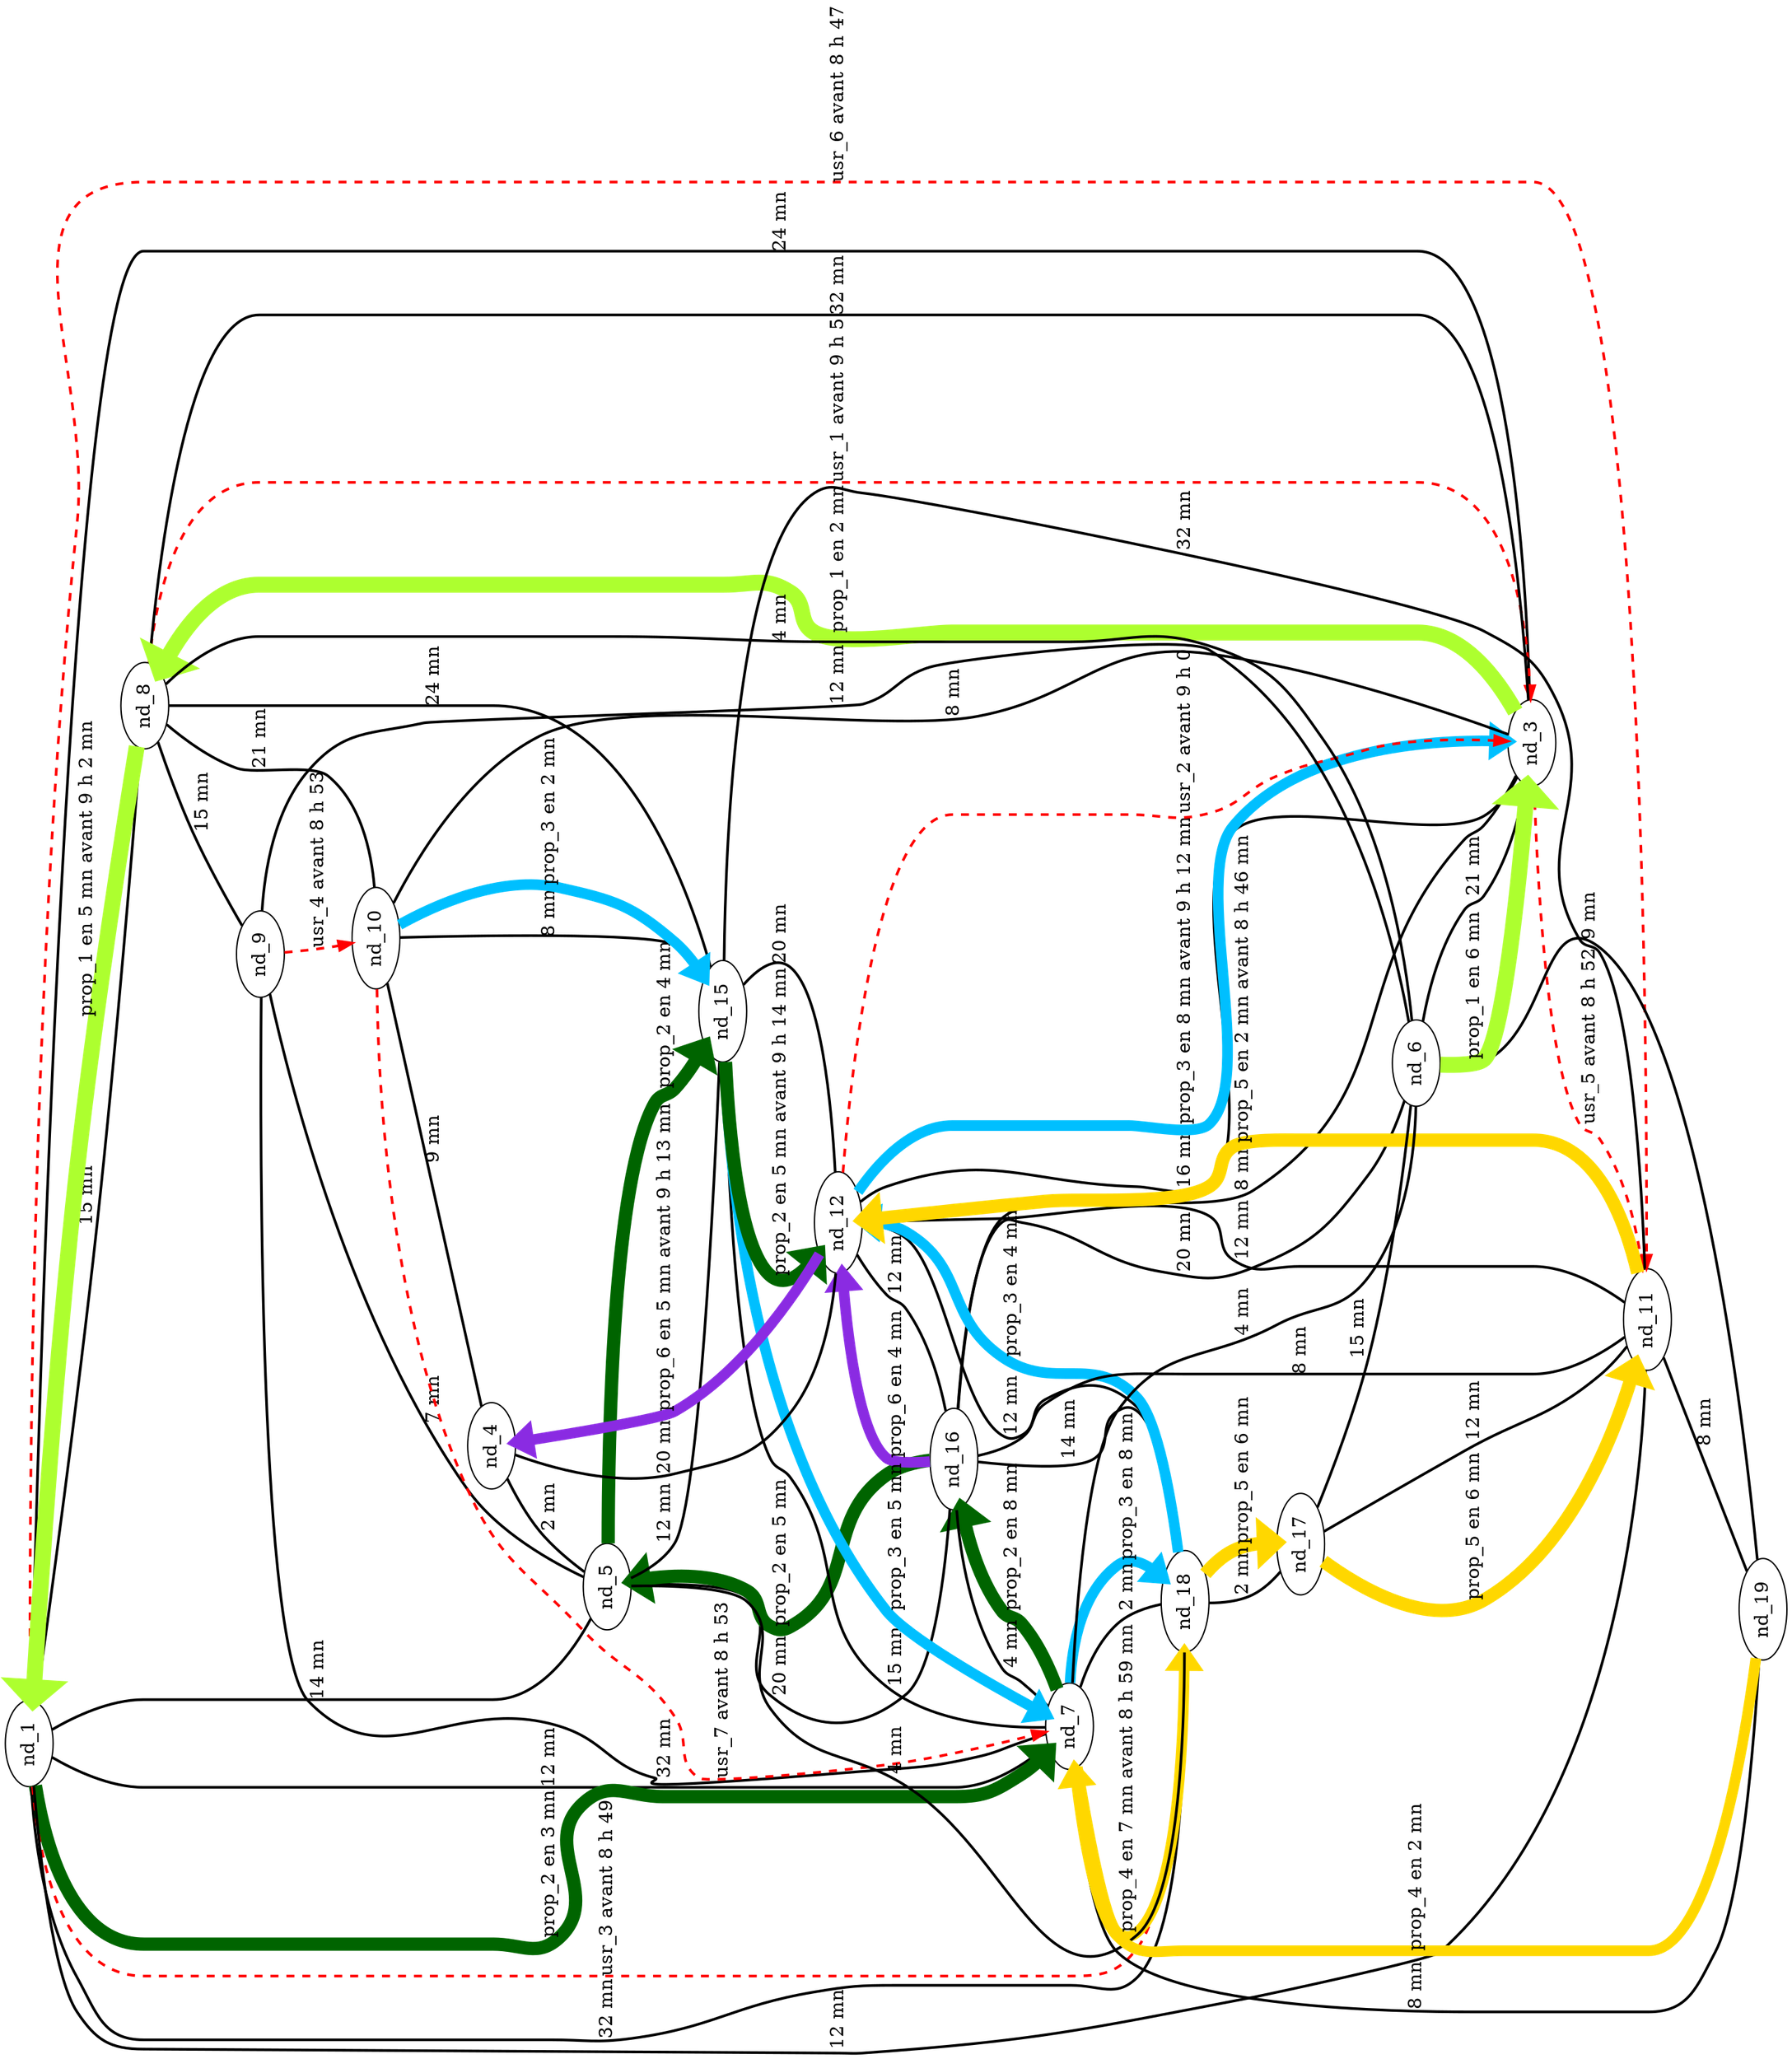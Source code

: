 graph
{
layout=dot;
margin=0;
rotate=90;
bgcolor=invis;
overlap=scale;
nodesep=0;
splines=true;
node [shape=ellipse];
edge [color=black, penwidth=2];
nd_1 -- nd_8 [label="15 mn", len=15];
nd_1 -- nd_7 [label="12 mn", len=12];
nd_16 -- nd_5 [label="20 mn", len=20];
nd_15 -- nd_5 [label="12 mn", len=12];
nd_12 -- nd_15 [label="20 mn", len=20];
nd_10 -- nd_15 [label="8 mn", len=8];
nd_15 -- nd_7 [label="15 mn", len=15];
nd_12 -- nd_18 [label="12 mn", len=12];
nd_12 -- nd_3 [label="16 mn", len=16];
nd_19 -- nd_7 [label="8 mn", len=8];
nd_11 -- nd_17 [label="12 mn", len=12];
nd_12 -- nd_16 [label="12 mn", len=12];
nd_12 -- nd_4 [label="20 mn", len=20];
nd_5 -- nd_9 [label="7 mn", len=7];
nd_18 -- nd_5 [label="4 mn", len=4];
nd_16 -- nd_18 [label="14 mn", len=14];
nd_8 -- nd_9 [label="15 mn", len=15];
nd_11 -- nd_16 [label="8 mn", len=8];
nd_6 -- nd_7 [label="4 mn", len=4];
nd_11 -- nd_12 [label="12 mn", len=12];
nd_11 -- nd_19 [label="8 mn", len=8];
nd_19 -- nd_6 [label="9 mn", len=9];
nd_17 -- nd_6 [label="15 mn", len=15];
nd_1 -- nd_11 [label="12 mn", len=12];
nd_17 -- nd_18 [label="2 mn", len=2];
nd_18 -- nd_7 [label="2 mn", len=2];
nd_1 -- nd_18 [label="32 mn", len=32];
nd_1 -- nd_5 [label="14 mn", len=14];
nd_4 -- nd_5 [label="2 mn", len=2];
nd_10 -- nd_4 [label="9 mn", len=9];
nd_7 -- nd_9 [label="32 mn", len=32];
nd_6 -- nd_9 [label="12 mn", len=12];
nd_6 -- nd_8 [label="4 mn", len=4];
nd_16 -- nd_3 [label="8 mn", len=8];
nd_10 -- nd_3 [label="8 mn", len=8];
nd_15 -- nd_8 [label="24 mn", len=24];
nd_1 -- nd_3 [label="24 mn", len=24];
nd_11 -- nd_15 [label="32 mn", len=32];
nd_3 -- nd_8 [label="32 mn", len=32];
nd_3 -- nd_6 [label="21 mn", len=21];
nd_16 -- nd_6 [label="20 mn", len=20];
nd_10 -- nd_8 [label="21 mn", len=21];
nd_16 -- nd_7 [label="4 mn", len=4];
edge [color=greenyellow, penwidth=12];
nd_6 -- nd_3 [label="prop_1 en 6 mn", len=6 dir=forward, arrowhead=normal];
nd_3 -- nd_8 [label="prop_1 en 2 mn", len=2 dir=forward, arrowhead=normal];
nd_8 -- nd_1 [label="prop_1 en 5 mn avant 9 h 2 mn", len=5, dir=forward, arrowhead=normal];
edge [color=darkgreen, penwidth=10];
nd_1 -- nd_7 [label="prop_2 en 3 mn", len=3 dir=forward, arrowhead=normal];
nd_7 -- nd_16 [label="prop_2 en 8 mn", len=8 dir=forward, arrowhead=normal];
nd_16 -- nd_5 [label="prop_2 en 5 mn", len=5 dir=forward, arrowhead=normal];
nd_5 -- nd_15 [label="prop_2 en 4 mn", len=4 dir=forward, arrowhead=normal];
nd_15 -- nd_12 [label="prop_2 en 5 mn avant 9 h 14 mn", len=5, dir=forward, arrowhead=normal];
edge [color=deepskyblue, penwidth=8];
nd_10 -- nd_15 [label="prop_3 en 2 mn", len=2 dir=forward, arrowhead=normal];
nd_15 -- nd_7 [label="prop_3 en 5 mn", len=5 dir=forward, arrowhead=normal];
nd_7 -- nd_18 [label="prop_3 en 8 mn", len=8 dir=forward, arrowhead=normal];
nd_18 -- nd_12 [label="prop_3 en 4 mn", len=4 dir=forward, arrowhead=normal];
nd_12 -- nd_3 [label="prop_3 en 8 mn avant 9 h 12 mn", len=8, dir=forward, arrowhead=normal];
edge [color=gold, penwidth=8];
nd_19 -- nd_7 [label="prop_4 en 2 mn", len=2 dir=forward, arrowhead=normal];
nd_7 -- nd_18 [label="prop_4 en 7 mn avant 8 h 59 mn", len=7, dir=forward, arrowhead=normal];
edge [color=gold, penwidth=10];
nd_18 -- nd_17 [label="prop_5 en 6 mn", len=6 dir=forward, arrowhead=normal];
nd_17 -- nd_11 [label="prop_5 en 6 mn", len=6 dir=forward, arrowhead=normal];
nd_11 -- nd_12 [label="prop_5 en 2 mn avant 8 h 46 mn", len=2, dir=forward, arrowhead=normal];
edge [color=blueviolet, penwidth=8];
nd_16 -- nd_12 [label="prop_6 en 4 mn", len=4 dir=forward, arrowhead=normal];
nd_12 -- nd_4 [label="prop_6 en 5 mn avant 9 h 13 mn", len=5, dir=forward, arrowhead=normal];
edge [color=red, style=dashed, penwidth=2];
nd_8 -- nd_3 [label="usr_1 avant 9 h 5", dir=forward, arrowhead=normal];
nd_12 -- nd_3 [label="usr_2 avant 9 h 0", dir=forward, arrowhead=normal];
nd_1 -- nd_18 [label="usr_3 avant 8 h 49", dir=forward, arrowhead=normal];
nd_9 -- nd_10 [label="usr_4 avant 8 h 53", dir=forward, arrowhead=normal];
nd_3 -- nd_11 [label="usr_5 avant 8 h 52", dir=forward, arrowhead=normal];
nd_1 -- nd_11 [label="usr_6 avant 8 h 47", dir=forward, arrowhead=normal];
nd_10 -- nd_7 [label="usr_7 avant 8 h 53", dir=forward, arrowhead=normal];
}

